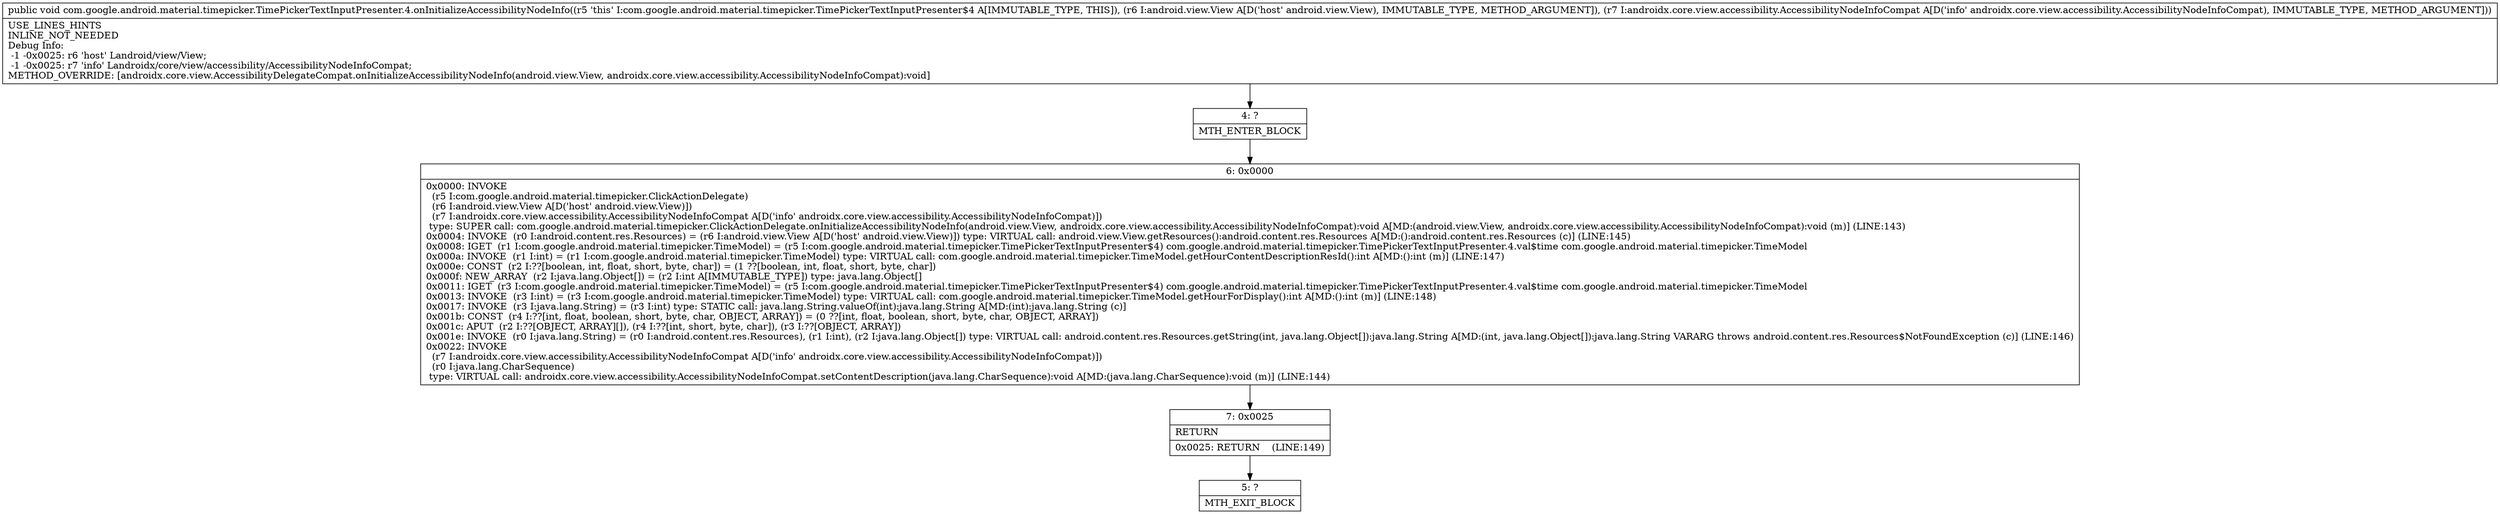 digraph "CFG forcom.google.android.material.timepicker.TimePickerTextInputPresenter.4.onInitializeAccessibilityNodeInfo(Landroid\/view\/View;Landroidx\/core\/view\/accessibility\/AccessibilityNodeInfoCompat;)V" {
Node_4 [shape=record,label="{4\:\ ?|MTH_ENTER_BLOCK\l}"];
Node_6 [shape=record,label="{6\:\ 0x0000|0x0000: INVOKE  \l  (r5 I:com.google.android.material.timepicker.ClickActionDelegate)\l  (r6 I:android.view.View A[D('host' android.view.View)])\l  (r7 I:androidx.core.view.accessibility.AccessibilityNodeInfoCompat A[D('info' androidx.core.view.accessibility.AccessibilityNodeInfoCompat)])\l type: SUPER call: com.google.android.material.timepicker.ClickActionDelegate.onInitializeAccessibilityNodeInfo(android.view.View, androidx.core.view.accessibility.AccessibilityNodeInfoCompat):void A[MD:(android.view.View, androidx.core.view.accessibility.AccessibilityNodeInfoCompat):void (m)] (LINE:143)\l0x0004: INVOKE  (r0 I:android.content.res.Resources) = (r6 I:android.view.View A[D('host' android.view.View)]) type: VIRTUAL call: android.view.View.getResources():android.content.res.Resources A[MD:():android.content.res.Resources (c)] (LINE:145)\l0x0008: IGET  (r1 I:com.google.android.material.timepicker.TimeModel) = (r5 I:com.google.android.material.timepicker.TimePickerTextInputPresenter$4) com.google.android.material.timepicker.TimePickerTextInputPresenter.4.val$time com.google.android.material.timepicker.TimeModel \l0x000a: INVOKE  (r1 I:int) = (r1 I:com.google.android.material.timepicker.TimeModel) type: VIRTUAL call: com.google.android.material.timepicker.TimeModel.getHourContentDescriptionResId():int A[MD:():int (m)] (LINE:147)\l0x000e: CONST  (r2 I:??[boolean, int, float, short, byte, char]) = (1 ??[boolean, int, float, short, byte, char]) \l0x000f: NEW_ARRAY  (r2 I:java.lang.Object[]) = (r2 I:int A[IMMUTABLE_TYPE]) type: java.lang.Object[] \l0x0011: IGET  (r3 I:com.google.android.material.timepicker.TimeModel) = (r5 I:com.google.android.material.timepicker.TimePickerTextInputPresenter$4) com.google.android.material.timepicker.TimePickerTextInputPresenter.4.val$time com.google.android.material.timepicker.TimeModel \l0x0013: INVOKE  (r3 I:int) = (r3 I:com.google.android.material.timepicker.TimeModel) type: VIRTUAL call: com.google.android.material.timepicker.TimeModel.getHourForDisplay():int A[MD:():int (m)] (LINE:148)\l0x0017: INVOKE  (r3 I:java.lang.String) = (r3 I:int) type: STATIC call: java.lang.String.valueOf(int):java.lang.String A[MD:(int):java.lang.String (c)]\l0x001b: CONST  (r4 I:??[int, float, boolean, short, byte, char, OBJECT, ARRAY]) = (0 ??[int, float, boolean, short, byte, char, OBJECT, ARRAY]) \l0x001c: APUT  (r2 I:??[OBJECT, ARRAY][]), (r4 I:??[int, short, byte, char]), (r3 I:??[OBJECT, ARRAY]) \l0x001e: INVOKE  (r0 I:java.lang.String) = (r0 I:android.content.res.Resources), (r1 I:int), (r2 I:java.lang.Object[]) type: VIRTUAL call: android.content.res.Resources.getString(int, java.lang.Object[]):java.lang.String A[MD:(int, java.lang.Object[]):java.lang.String VARARG throws android.content.res.Resources$NotFoundException (c)] (LINE:146)\l0x0022: INVOKE  \l  (r7 I:androidx.core.view.accessibility.AccessibilityNodeInfoCompat A[D('info' androidx.core.view.accessibility.AccessibilityNodeInfoCompat)])\l  (r0 I:java.lang.CharSequence)\l type: VIRTUAL call: androidx.core.view.accessibility.AccessibilityNodeInfoCompat.setContentDescription(java.lang.CharSequence):void A[MD:(java.lang.CharSequence):void (m)] (LINE:144)\l}"];
Node_7 [shape=record,label="{7\:\ 0x0025|RETURN\l|0x0025: RETURN    (LINE:149)\l}"];
Node_5 [shape=record,label="{5\:\ ?|MTH_EXIT_BLOCK\l}"];
MethodNode[shape=record,label="{public void com.google.android.material.timepicker.TimePickerTextInputPresenter.4.onInitializeAccessibilityNodeInfo((r5 'this' I:com.google.android.material.timepicker.TimePickerTextInputPresenter$4 A[IMMUTABLE_TYPE, THIS]), (r6 I:android.view.View A[D('host' android.view.View), IMMUTABLE_TYPE, METHOD_ARGUMENT]), (r7 I:androidx.core.view.accessibility.AccessibilityNodeInfoCompat A[D('info' androidx.core.view.accessibility.AccessibilityNodeInfoCompat), IMMUTABLE_TYPE, METHOD_ARGUMENT]))  | USE_LINES_HINTS\lINLINE_NOT_NEEDED\lDebug Info:\l  \-1 \-0x0025: r6 'host' Landroid\/view\/View;\l  \-1 \-0x0025: r7 'info' Landroidx\/core\/view\/accessibility\/AccessibilityNodeInfoCompat;\lMETHOD_OVERRIDE: [androidx.core.view.AccessibilityDelegateCompat.onInitializeAccessibilityNodeInfo(android.view.View, androidx.core.view.accessibility.AccessibilityNodeInfoCompat):void]\l}"];
MethodNode -> Node_4;Node_4 -> Node_6;
Node_6 -> Node_7;
Node_7 -> Node_5;
}

